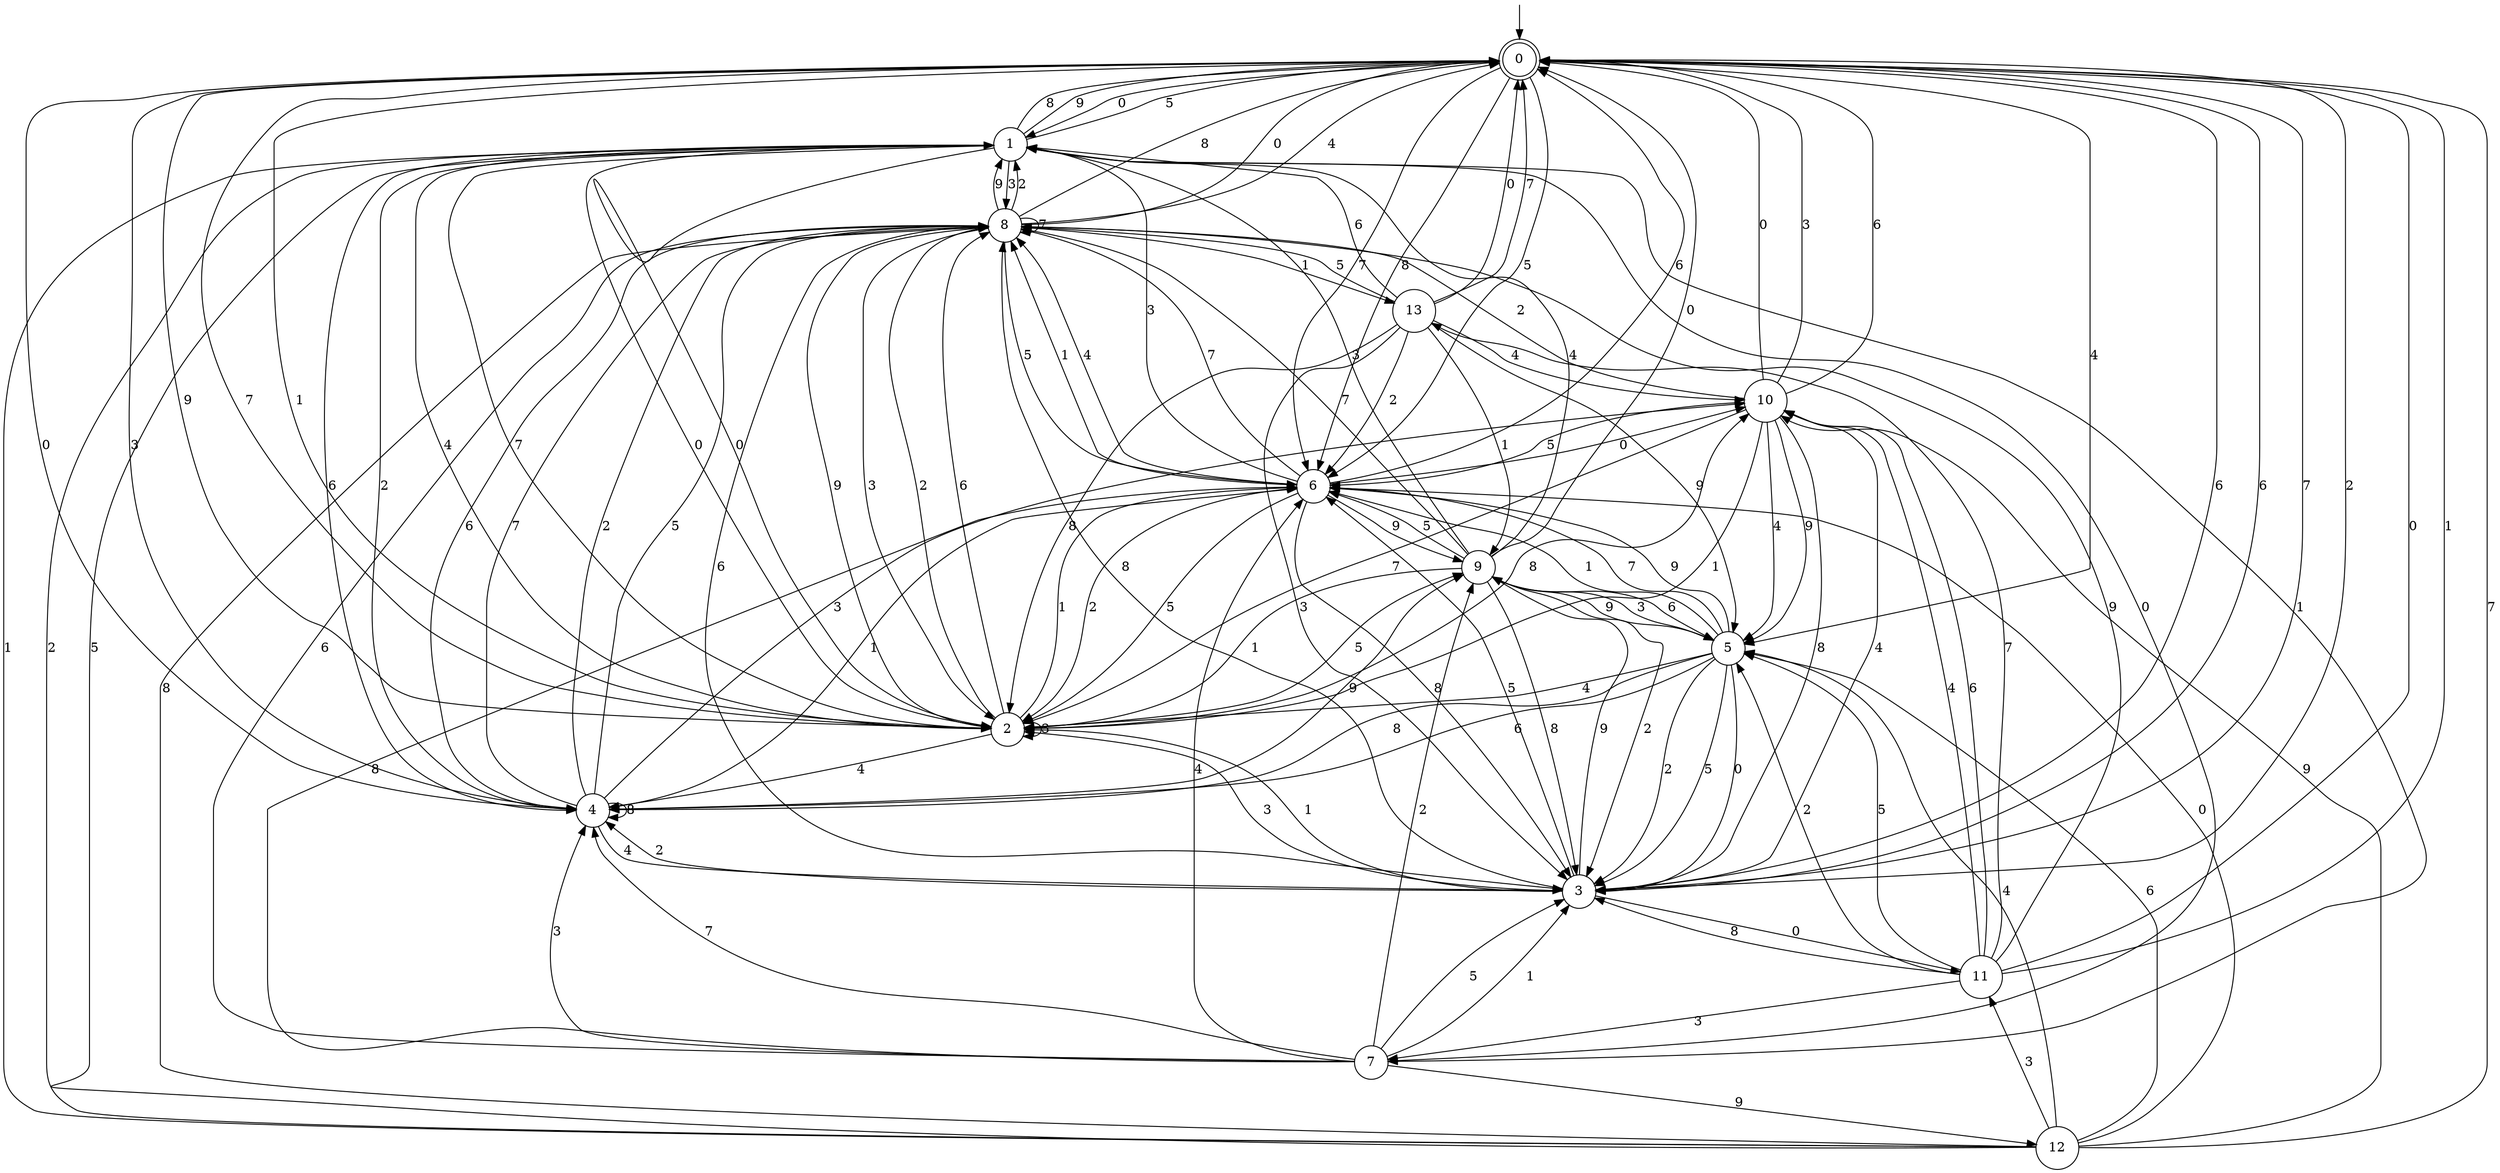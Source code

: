 digraph g {

	s0 [shape="doublecircle" label="0"];
	s1 [shape="circle" label="1"];
	s2 [shape="circle" label="2"];
	s3 [shape="circle" label="3"];
	s4 [shape="circle" label="4"];
	s5 [shape="circle" label="5"];
	s6 [shape="circle" label="6"];
	s7 [shape="circle" label="7"];
	s8 [shape="circle" label="8"];
	s9 [shape="circle" label="9"];
	s10 [shape="circle" label="10"];
	s11 [shape="circle" label="11"];
	s12 [shape="circle" label="12"];
	s13 [shape="circle" label="13"];
	s0 -> s1 [label="0"];
	s0 -> s2 [label="1"];
	s0 -> s3 [label="2"];
	s0 -> s4 [label="3"];
	s0 -> s5 [label="4"];
	s0 -> s6 [label="5"];
	s0 -> s3 [label="6"];
	s0 -> s6 [label="7"];
	s0 -> s6 [label="8"];
	s0 -> s2 [label="9"];
	s1 -> s2 [label="0"];
	s1 -> s7 [label="1"];
	s1 -> s4 [label="2"];
	s1 -> s8 [label="3"];
	s1 -> s2 [label="4"];
	s1 -> s0 [label="5"];
	s1 -> s4 [label="6"];
	s1 -> s2 [label="7"];
	s1 -> s0 [label="8"];
	s1 -> s0 [label="9"];
	s2 -> s1 [label="0"];
	s2 -> s6 [label="1"];
	s2 -> s8 [label="2"];
	s2 -> s2 [label="3"];
	s2 -> s4 [label="4"];
	s2 -> s9 [label="5"];
	s2 -> s8 [label="6"];
	s2 -> s0 [label="7"];
	s2 -> s10 [label="8"];
	s2 -> s8 [label="9"];
	s3 -> s11 [label="0"];
	s3 -> s2 [label="1"];
	s3 -> s4 [label="2"];
	s3 -> s2 [label="3"];
	s3 -> s10 [label="4"];
	s3 -> s6 [label="5"];
	s3 -> s0 [label="6"];
	s3 -> s0 [label="7"];
	s3 -> s8 [label="8"];
	s3 -> s9 [label="9"];
	s4 -> s0 [label="0"];
	s4 -> s6 [label="1"];
	s4 -> s8 [label="2"];
	s4 -> s10 [label="3"];
	s4 -> s3 [label="4"];
	s4 -> s8 [label="5"];
	s4 -> s8 [label="6"];
	s4 -> s8 [label="7"];
	s4 -> s4 [label="8"];
	s4 -> s9 [label="9"];
	s5 -> s3 [label="0"];
	s5 -> s6 [label="1"];
	s5 -> s3 [label="2"];
	s5 -> s9 [label="3"];
	s5 -> s2 [label="4"];
	s5 -> s3 [label="5"];
	s5 -> s4 [label="6"];
	s5 -> s6 [label="7"];
	s5 -> s4 [label="8"];
	s5 -> s6 [label="9"];
	s6 -> s10 [label="0"];
	s6 -> s8 [label="1"];
	s6 -> s2 [label="2"];
	s6 -> s1 [label="3"];
	s6 -> s8 [label="4"];
	s6 -> s2 [label="5"];
	s6 -> s0 [label="6"];
	s6 -> s8 [label="7"];
	s6 -> s3 [label="8"];
	s6 -> s9 [label="9"];
	s7 -> s1 [label="0"];
	s7 -> s3 [label="1"];
	s7 -> s9 [label="2"];
	s7 -> s4 [label="3"];
	s7 -> s6 [label="4"];
	s7 -> s3 [label="5"];
	s7 -> s8 [label="6"];
	s7 -> s4 [label="7"];
	s7 -> s6 [label="8"];
	s7 -> s12 [label="9"];
	s8 -> s0 [label="0"];
	s8 -> s13 [label="1"];
	s8 -> s1 [label="2"];
	s8 -> s2 [label="3"];
	s8 -> s0 [label="4"];
	s8 -> s6 [label="5"];
	s8 -> s3 [label="6"];
	s8 -> s8 [label="7"];
	s8 -> s0 [label="8"];
	s8 -> s1 [label="9"];
	s9 -> s0 [label="0"];
	s9 -> s2 [label="1"];
	s9 -> s3 [label="2"];
	s9 -> s1 [label="3"];
	s9 -> s1 [label="4"];
	s9 -> s6 [label="5"];
	s9 -> s5 [label="6"];
	s9 -> s8 [label="7"];
	s9 -> s3 [label="8"];
	s9 -> s5 [label="9"];
	s10 -> s0 [label="0"];
	s10 -> s2 [label="1"];
	s10 -> s8 [label="2"];
	s10 -> s0 [label="3"];
	s10 -> s5 [label="4"];
	s10 -> s6 [label="5"];
	s10 -> s0 [label="6"];
	s10 -> s2 [label="7"];
	s10 -> s3 [label="8"];
	s10 -> s5 [label="9"];
	s11 -> s0 [label="0"];
	s11 -> s0 [label="1"];
	s11 -> s5 [label="2"];
	s11 -> s7 [label="3"];
	s11 -> s10 [label="4"];
	s11 -> s5 [label="5"];
	s11 -> s10 [label="6"];
	s11 -> s13 [label="7"];
	s11 -> s3 [label="8"];
	s11 -> s8 [label="9"];
	s12 -> s6 [label="0"];
	s12 -> s1 [label="1"];
	s12 -> s1 [label="2"];
	s12 -> s11 [label="3"];
	s12 -> s5 [label="4"];
	s12 -> s1 [label="5"];
	s12 -> s5 [label="6"];
	s12 -> s0 [label="7"];
	s12 -> s8 [label="8"];
	s12 -> s10 [label="9"];
	s13 -> s0 [label="0"];
	s13 -> s9 [label="1"];
	s13 -> s6 [label="2"];
	s13 -> s3 [label="3"];
	s13 -> s10 [label="4"];
	s13 -> s8 [label="5"];
	s13 -> s1 [label="6"];
	s13 -> s0 [label="7"];
	s13 -> s2 [label="8"];
	s13 -> s5 [label="9"];

__start0 [label="" shape="none" width="0" height="0"];
__start0 -> s0;

}
